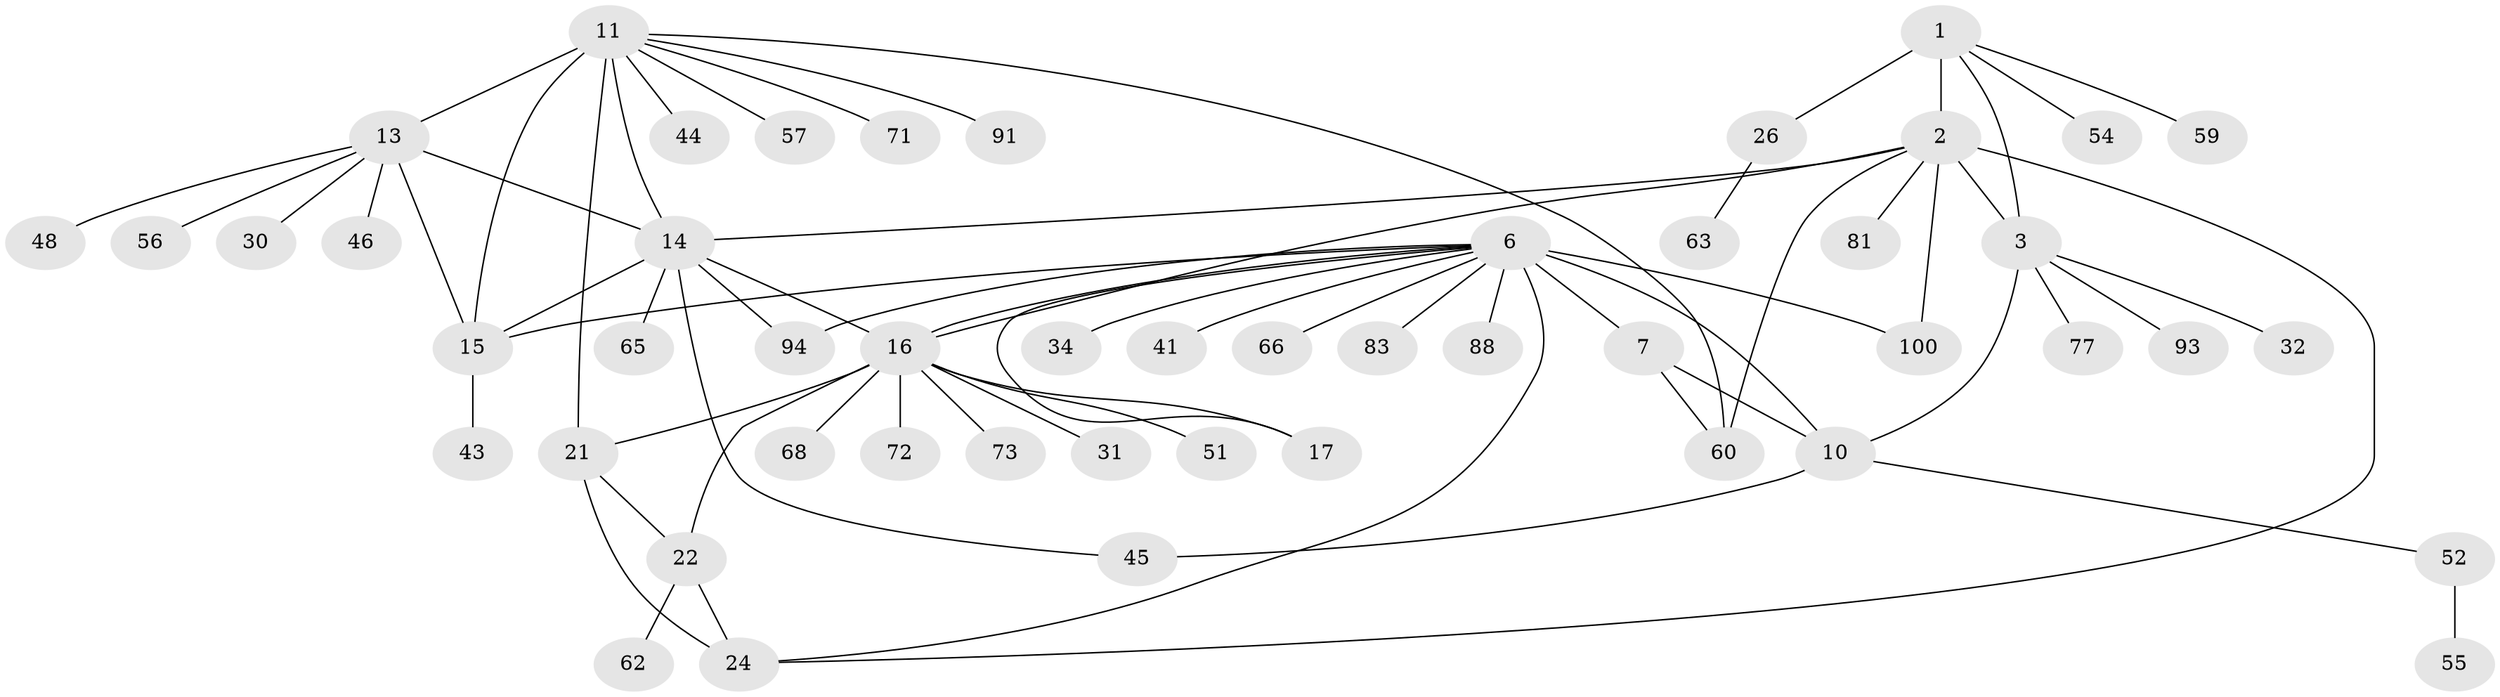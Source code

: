 // original degree distribution, {9: 0.03, 4: 0.03, 8: 0.05, 6: 0.05, 11: 0.01, 7: 0.03, 10: 0.04, 5: 0.02, 2: 0.17, 1: 0.54, 3: 0.03}
// Generated by graph-tools (version 1.1) at 2025/16/03/09/25 04:16:03]
// undirected, 50 vertices, 68 edges
graph export_dot {
graph [start="1"]
  node [color=gray90,style=filled];
  1 [super="+42+28"];
  2 [super="+4"];
  3;
  6 [super="+8+35+85+70+9"];
  7 [super="+37+49+67+89"];
  10;
  11 [super="+12"];
  13;
  14;
  15;
  16 [super="+33+20+19+97+47"];
  17 [super="+18"];
  21;
  22 [super="+50+23+79+53+25"];
  24;
  26;
  30 [super="+74"];
  31;
  32;
  34 [super="+82"];
  41;
  43;
  44;
  45;
  46;
  48;
  51;
  52;
  54;
  55 [super="+98+58"];
  56;
  57;
  59;
  60 [super="+96"];
  62 [super="+80"];
  63;
  65;
  66;
  68;
  71;
  72;
  73;
  77;
  81;
  83;
  88;
  91;
  93;
  94;
  100;
  1 -- 2 [weight=3];
  1 -- 3;
  1 -- 26;
  1 -- 54;
  1 -- 59;
  2 -- 3 [weight=3];
  2 -- 100;
  2 -- 14;
  2 -- 16;
  2 -- 81;
  2 -- 24;
  2 -- 60;
  3 -- 10;
  3 -- 32;
  3 -- 77;
  3 -- 93;
  6 -- 7 [weight=3];
  6 -- 10 [weight=3];
  6 -- 24 [weight=2];
  6 -- 34;
  6 -- 66;
  6 -- 100;
  6 -- 41;
  6 -- 83;
  6 -- 88;
  6 -- 94;
  6 -- 16;
  6 -- 15;
  6 -- 17;
  7 -- 10;
  7 -- 60;
  10 -- 45;
  10 -- 52;
  11 -- 13 [weight=2];
  11 -- 14 [weight=2];
  11 -- 15 [weight=2];
  11 -- 21;
  11 -- 44;
  11 -- 57;
  11 -- 60;
  11 -- 71;
  11 -- 91;
  13 -- 14;
  13 -- 15;
  13 -- 30;
  13 -- 46;
  13 -- 48;
  13 -- 56;
  14 -- 15;
  14 -- 16 [weight=2];
  14 -- 45;
  14 -- 65;
  14 -- 94;
  15 -- 43;
  16 -- 17 [weight=6];
  16 -- 68;
  16 -- 72;
  16 -- 73;
  16 -- 51;
  16 -- 31;
  16 -- 21;
  16 -- 22;
  21 -- 22 [weight=3];
  21 -- 24;
  22 -- 24 [weight=3];
  22 -- 62;
  26 -- 63;
  52 -- 55;
}
